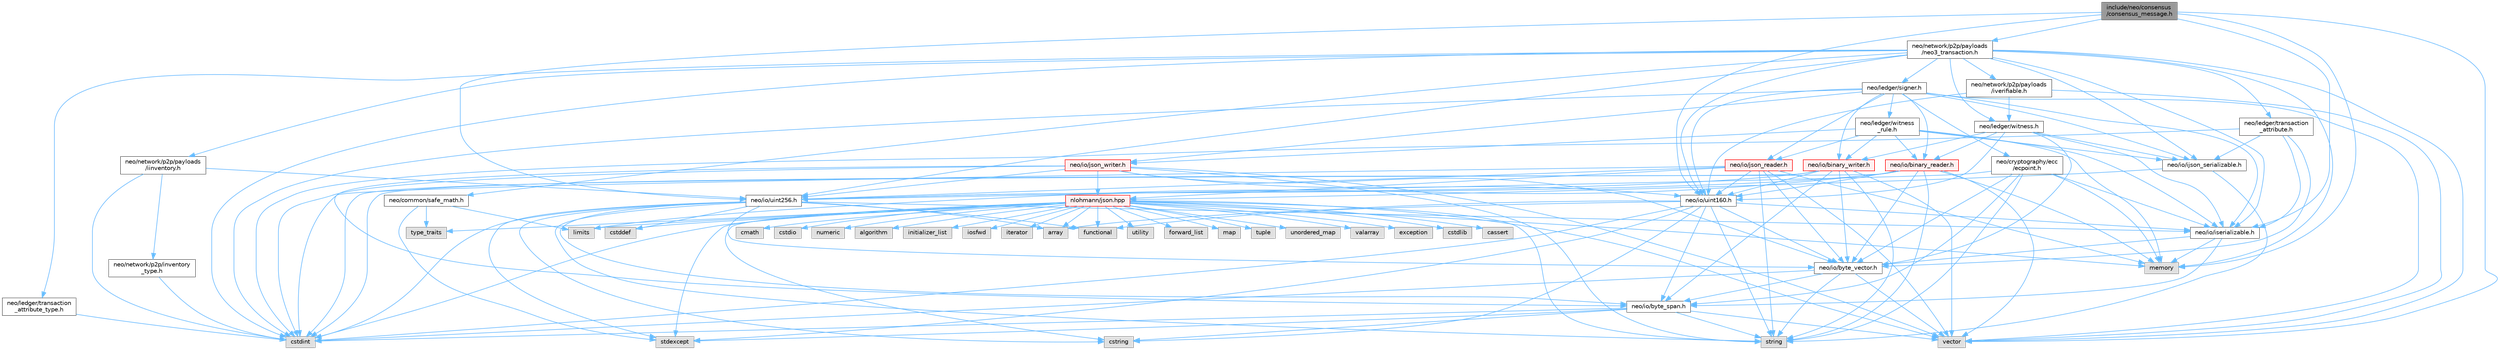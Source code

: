 digraph "include/neo/consensus/consensus_message.h"
{
 // LATEX_PDF_SIZE
  bgcolor="transparent";
  edge [fontname=Helvetica,fontsize=10,labelfontname=Helvetica,labelfontsize=10];
  node [fontname=Helvetica,fontsize=10,shape=box,height=0.2,width=0.4];
  Node1 [id="Node000001",label="include/neo/consensus\l/consensus_message.h",height=0.2,width=0.4,color="gray40", fillcolor="grey60", style="filled", fontcolor="black",tooltip=" "];
  Node1 -> Node2 [id="edge1_Node000001_Node000002",color="steelblue1",style="solid",tooltip=" "];
  Node2 [id="Node000002",label="neo/io/iserializable.h",height=0.2,width=0.4,color="grey40", fillcolor="white", style="filled",URL="$iserializable_8h.html",tooltip=" "];
  Node2 -> Node3 [id="edge2_Node000002_Node000003",color="steelblue1",style="solid",tooltip=" "];
  Node3 [id="Node000003",label="neo/io/byte_span.h",height=0.2,width=0.4,color="grey40", fillcolor="white", style="filled",URL="$io_2byte__span_8h.html",tooltip=" "];
  Node3 -> Node4 [id="edge3_Node000003_Node000004",color="steelblue1",style="solid",tooltip=" "];
  Node4 [id="Node000004",label="cstdint",height=0.2,width=0.4,color="grey60", fillcolor="#E0E0E0", style="filled",tooltip=" "];
  Node3 -> Node5 [id="edge4_Node000003_Node000005",color="steelblue1",style="solid",tooltip=" "];
  Node5 [id="Node000005",label="cstring",height=0.2,width=0.4,color="grey60", fillcolor="#E0E0E0", style="filled",tooltip=" "];
  Node3 -> Node6 [id="edge5_Node000003_Node000006",color="steelblue1",style="solid",tooltip=" "];
  Node6 [id="Node000006",label="stdexcept",height=0.2,width=0.4,color="grey60", fillcolor="#E0E0E0", style="filled",tooltip=" "];
  Node3 -> Node7 [id="edge6_Node000003_Node000007",color="steelblue1",style="solid",tooltip=" "];
  Node7 [id="Node000007",label="string",height=0.2,width=0.4,color="grey60", fillcolor="#E0E0E0", style="filled",tooltip=" "];
  Node3 -> Node8 [id="edge7_Node000003_Node000008",color="steelblue1",style="solid",tooltip=" "];
  Node8 [id="Node000008",label="vector",height=0.2,width=0.4,color="grey60", fillcolor="#E0E0E0", style="filled",tooltip=" "];
  Node2 -> Node9 [id="edge8_Node000002_Node000009",color="steelblue1",style="solid",tooltip=" "];
  Node9 [id="Node000009",label="neo/io/byte_vector.h",height=0.2,width=0.4,color="grey40", fillcolor="white", style="filled",URL="$io_2byte__vector_8h.html",tooltip=" "];
  Node9 -> Node3 [id="edge9_Node000009_Node000003",color="steelblue1",style="solid",tooltip=" "];
  Node9 -> Node4 [id="edge10_Node000009_Node000004",color="steelblue1",style="solid",tooltip=" "];
  Node9 -> Node7 [id="edge11_Node000009_Node000007",color="steelblue1",style="solid",tooltip=" "];
  Node9 -> Node8 [id="edge12_Node000009_Node000008",color="steelblue1",style="solid",tooltip=" "];
  Node2 -> Node10 [id="edge13_Node000002_Node000010",color="steelblue1",style="solid",tooltip=" "];
  Node10 [id="Node000010",label="memory",height=0.2,width=0.4,color="grey60", fillcolor="#E0E0E0", style="filled",tooltip=" "];
  Node1 -> Node11 [id="edge14_Node000001_Node000011",color="steelblue1",style="solid",tooltip=" "];
  Node11 [id="Node000011",label="neo/io/uint160.h",height=0.2,width=0.4,color="grey40", fillcolor="white", style="filled",URL="$uint160_8h.html",tooltip=" "];
  Node11 -> Node3 [id="edge15_Node000011_Node000003",color="steelblue1",style="solid",tooltip=" "];
  Node11 -> Node9 [id="edge16_Node000011_Node000009",color="steelblue1",style="solid",tooltip=" "];
  Node11 -> Node2 [id="edge17_Node000011_Node000002",color="steelblue1",style="solid",tooltip=" "];
  Node11 -> Node12 [id="edge18_Node000011_Node000012",color="steelblue1",style="solid",tooltip=" "];
  Node12 [id="Node000012",label="array",height=0.2,width=0.4,color="grey60", fillcolor="#E0E0E0", style="filled",tooltip=" "];
  Node11 -> Node4 [id="edge19_Node000011_Node000004",color="steelblue1",style="solid",tooltip=" "];
  Node11 -> Node5 [id="edge20_Node000011_Node000005",color="steelblue1",style="solid",tooltip=" "];
  Node11 -> Node13 [id="edge21_Node000011_Node000013",color="steelblue1",style="solid",tooltip=" "];
  Node13 [id="Node000013",label="functional",height=0.2,width=0.4,color="grey60", fillcolor="#E0E0E0", style="filled",tooltip=" "];
  Node11 -> Node6 [id="edge22_Node000011_Node000006",color="steelblue1",style="solid",tooltip=" "];
  Node11 -> Node7 [id="edge23_Node000011_Node000007",color="steelblue1",style="solid",tooltip=" "];
  Node1 -> Node14 [id="edge24_Node000001_Node000014",color="steelblue1",style="solid",tooltip=" "];
  Node14 [id="Node000014",label="neo/io/uint256.h",height=0.2,width=0.4,color="grey40", fillcolor="white", style="filled",URL="$uint256_8h.html",tooltip=" "];
  Node14 -> Node3 [id="edge25_Node000014_Node000003",color="steelblue1",style="solid",tooltip=" "];
  Node14 -> Node9 [id="edge26_Node000014_Node000009",color="steelblue1",style="solid",tooltip=" "];
  Node14 -> Node2 [id="edge27_Node000014_Node000002",color="steelblue1",style="solid",tooltip=" "];
  Node14 -> Node12 [id="edge28_Node000014_Node000012",color="steelblue1",style="solid",tooltip=" "];
  Node14 -> Node15 [id="edge29_Node000014_Node000015",color="steelblue1",style="solid",tooltip=" "];
  Node15 [id="Node000015",label="cstddef",height=0.2,width=0.4,color="grey60", fillcolor="#E0E0E0", style="filled",tooltip=" "];
  Node14 -> Node4 [id="edge30_Node000014_Node000004",color="steelblue1",style="solid",tooltip=" "];
  Node14 -> Node5 [id="edge31_Node000014_Node000005",color="steelblue1",style="solid",tooltip=" "];
  Node14 -> Node13 [id="edge32_Node000014_Node000013",color="steelblue1",style="solid",tooltip=" "];
  Node14 -> Node6 [id="edge33_Node000014_Node000006",color="steelblue1",style="solid",tooltip=" "];
  Node14 -> Node7 [id="edge34_Node000014_Node000007",color="steelblue1",style="solid",tooltip=" "];
  Node1 -> Node16 [id="edge35_Node000001_Node000016",color="steelblue1",style="solid",tooltip=" "];
  Node16 [id="Node000016",label="neo/network/p2p/payloads\l/neo3_transaction.h",height=0.2,width=0.4,color="grey40", fillcolor="white", style="filled",URL="$neo3__transaction_8h.html",tooltip=" "];
  Node16 -> Node17 [id="edge36_Node000016_Node000017",color="steelblue1",style="solid",tooltip=" "];
  Node17 [id="Node000017",label="neo/common/safe_math.h",height=0.2,width=0.4,color="grey40", fillcolor="white", style="filled",URL="$safe__math_8h.html",tooltip=" "];
  Node17 -> Node18 [id="edge37_Node000017_Node000018",color="steelblue1",style="solid",tooltip=" "];
  Node18 [id="Node000018",label="limits",height=0.2,width=0.4,color="grey60", fillcolor="#E0E0E0", style="filled",tooltip=" "];
  Node17 -> Node6 [id="edge38_Node000017_Node000006",color="steelblue1",style="solid",tooltip=" "];
  Node17 -> Node19 [id="edge39_Node000017_Node000019",color="steelblue1",style="solid",tooltip=" "];
  Node19 [id="Node000019",label="type_traits",height=0.2,width=0.4,color="grey60", fillcolor="#E0E0E0", style="filled",tooltip=" "];
  Node16 -> Node20 [id="edge40_Node000016_Node000020",color="steelblue1",style="solid",tooltip=" "];
  Node20 [id="Node000020",label="neo/io/ijson_serializable.h",height=0.2,width=0.4,color="grey40", fillcolor="white", style="filled",URL="$ijson__serializable_8h.html",tooltip=" "];
  Node20 -> Node21 [id="edge41_Node000020_Node000021",color="steelblue1",style="solid",tooltip=" "];
  Node21 [id="Node000021",label="nlohmann/json.hpp",height=0.2,width=0.4,color="red", fillcolor="#FFF0F0", style="filled",URL="$json_8hpp.html",tooltip=" "];
  Node21 -> Node22 [id="edge42_Node000021_Node000022",color="steelblue1",style="solid",tooltip=" "];
  Node22 [id="Node000022",label="algorithm",height=0.2,width=0.4,color="grey60", fillcolor="#E0E0E0", style="filled",tooltip=" "];
  Node21 -> Node15 [id="edge43_Node000021_Node000015",color="steelblue1",style="solid",tooltip=" "];
  Node21 -> Node13 [id="edge44_Node000021_Node000013",color="steelblue1",style="solid",tooltip=" "];
  Node21 -> Node23 [id="edge45_Node000021_Node000023",color="steelblue1",style="solid",tooltip=" "];
  Node23 [id="Node000023",label="initializer_list",height=0.2,width=0.4,color="grey60", fillcolor="#E0E0E0", style="filled",tooltip=" "];
  Node21 -> Node24 [id="edge46_Node000021_Node000024",color="steelblue1",style="solid",tooltip=" "];
  Node24 [id="Node000024",label="iosfwd",height=0.2,width=0.4,color="grey60", fillcolor="#E0E0E0", style="filled",tooltip=" "];
  Node21 -> Node25 [id="edge47_Node000021_Node000025",color="steelblue1",style="solid",tooltip=" "];
  Node25 [id="Node000025",label="iterator",height=0.2,width=0.4,color="grey60", fillcolor="#E0E0E0", style="filled",tooltip=" "];
  Node21 -> Node10 [id="edge48_Node000021_Node000010",color="steelblue1",style="solid",tooltip=" "];
  Node21 -> Node7 [id="edge49_Node000021_Node000007",color="steelblue1",style="solid",tooltip=" "];
  Node21 -> Node26 [id="edge50_Node000021_Node000026",color="steelblue1",style="solid",tooltip=" "];
  Node26 [id="Node000026",label="utility",height=0.2,width=0.4,color="grey60", fillcolor="#E0E0E0", style="filled",tooltip=" "];
  Node21 -> Node8 [id="edge51_Node000021_Node000008",color="steelblue1",style="solid",tooltip=" "];
  Node21 -> Node12 [id="edge52_Node000021_Node000012",color="steelblue1",style="solid",tooltip=" "];
  Node21 -> Node27 [id="edge53_Node000021_Node000027",color="steelblue1",style="solid",tooltip=" "];
  Node27 [id="Node000027",label="forward_list",height=0.2,width=0.4,color="grey60", fillcolor="#E0E0E0", style="filled",tooltip=" "];
  Node21 -> Node28 [id="edge54_Node000021_Node000028",color="steelblue1",style="solid",tooltip=" "];
  Node28 [id="Node000028",label="map",height=0.2,width=0.4,color="grey60", fillcolor="#E0E0E0", style="filled",tooltip=" "];
  Node21 -> Node29 [id="edge55_Node000021_Node000029",color="steelblue1",style="solid",tooltip=" "];
  Node29 [id="Node000029",label="tuple",height=0.2,width=0.4,color="grey60", fillcolor="#E0E0E0", style="filled",tooltip=" "];
  Node21 -> Node19 [id="edge56_Node000021_Node000019",color="steelblue1",style="solid",tooltip=" "];
  Node21 -> Node30 [id="edge57_Node000021_Node000030",color="steelblue1",style="solid",tooltip=" "];
  Node30 [id="Node000030",label="unordered_map",height=0.2,width=0.4,color="grey60", fillcolor="#E0E0E0", style="filled",tooltip=" "];
  Node21 -> Node31 [id="edge58_Node000021_Node000031",color="steelblue1",style="solid",tooltip=" "];
  Node31 [id="Node000031",label="valarray",height=0.2,width=0.4,color="grey60", fillcolor="#E0E0E0", style="filled",tooltip=" "];
  Node21 -> Node32 [id="edge59_Node000021_Node000032",color="steelblue1",style="solid",tooltip=" "];
  Node32 [id="Node000032",label="exception",height=0.2,width=0.4,color="grey60", fillcolor="#E0E0E0", style="filled",tooltip=" "];
  Node21 -> Node6 [id="edge60_Node000021_Node000006",color="steelblue1",style="solid",tooltip=" "];
  Node21 -> Node4 [id="edge61_Node000021_Node000004",color="steelblue1",style="solid",tooltip=" "];
  Node21 -> Node33 [id="edge62_Node000021_Node000033",color="steelblue1",style="solid",tooltip=" "];
  Node33 [id="Node000033",label="cstdlib",height=0.2,width=0.4,color="grey60", fillcolor="#E0E0E0", style="filled",tooltip=" "];
  Node21 -> Node34 [id="edge63_Node000021_Node000034",color="steelblue1",style="solid",tooltip=" "];
  Node34 [id="Node000034",label="cassert",height=0.2,width=0.4,color="grey60", fillcolor="#E0E0E0", style="filled",tooltip=" "];
  Node21 -> Node18 [id="edge64_Node000021_Node000018",color="steelblue1",style="solid",tooltip=" "];
  Node21 -> Node5 [id="edge65_Node000021_Node000005",color="steelblue1",style="solid",tooltip=" "];
  Node21 -> Node35 [id="edge66_Node000021_Node000035",color="steelblue1",style="solid",tooltip=" "];
  Node35 [id="Node000035",label="cmath",height=0.2,width=0.4,color="grey60", fillcolor="#E0E0E0", style="filled",tooltip=" "];
  Node21 -> Node36 [id="edge67_Node000021_Node000036",color="steelblue1",style="solid",tooltip=" "];
  Node36 [id="Node000036",label="cstdio",height=0.2,width=0.4,color="grey60", fillcolor="#E0E0E0", style="filled",tooltip=" "];
  Node21 -> Node37 [id="edge68_Node000021_Node000037",color="steelblue1",style="solid",tooltip=" "];
  Node37 [id="Node000037",label="numeric",height=0.2,width=0.4,color="grey60", fillcolor="#E0E0E0", style="filled",tooltip=" "];
  Node20 -> Node7 [id="edge69_Node000020_Node000007",color="steelblue1",style="solid",tooltip=" "];
  Node16 -> Node2 [id="edge70_Node000016_Node000002",color="steelblue1",style="solid",tooltip=" "];
  Node16 -> Node11 [id="edge71_Node000016_Node000011",color="steelblue1",style="solid",tooltip=" "];
  Node16 -> Node14 [id="edge72_Node000016_Node000014",color="steelblue1",style="solid",tooltip=" "];
  Node16 -> Node45 [id="edge73_Node000016_Node000045",color="steelblue1",style="solid",tooltip=" "];
  Node45 [id="Node000045",label="neo/ledger/signer.h",height=0.2,width=0.4,color="grey40", fillcolor="white", style="filled",URL="$signer_8h.html",tooltip=" "];
  Node45 -> Node46 [id="edge74_Node000045_Node000046",color="steelblue1",style="solid",tooltip=" "];
  Node46 [id="Node000046",label="neo/cryptography/ecc\l/ecpoint.h",height=0.2,width=0.4,color="grey40", fillcolor="white", style="filled",URL="$ecpoint_8h.html",tooltip=" "];
  Node46 -> Node3 [id="edge75_Node000046_Node000003",color="steelblue1",style="solid",tooltip=" "];
  Node46 -> Node9 [id="edge76_Node000046_Node000009",color="steelblue1",style="solid",tooltip=" "];
  Node46 -> Node2 [id="edge77_Node000046_Node000002",color="steelblue1",style="solid",tooltip=" "];
  Node46 -> Node14 [id="edge78_Node000046_Node000014",color="steelblue1",style="solid",tooltip=" "];
  Node46 -> Node10 [id="edge79_Node000046_Node000010",color="steelblue1",style="solid",tooltip=" "];
  Node46 -> Node7 [id="edge80_Node000046_Node000007",color="steelblue1",style="solid",tooltip=" "];
  Node45 -> Node47 [id="edge81_Node000045_Node000047",color="steelblue1",style="solid",tooltip=" "];
  Node47 [id="Node000047",label="neo/io/binary_reader.h",height=0.2,width=0.4,color="red", fillcolor="#FFF0F0", style="filled",URL="$binary__reader_8h.html",tooltip=" "];
  Node47 -> Node9 [id="edge82_Node000047_Node000009",color="steelblue1",style="solid",tooltip=" "];
  Node47 -> Node11 [id="edge83_Node000047_Node000011",color="steelblue1",style="solid",tooltip=" "];
  Node47 -> Node14 [id="edge84_Node000047_Node000014",color="steelblue1",style="solid",tooltip=" "];
  Node47 -> Node4 [id="edge85_Node000047_Node000004",color="steelblue1",style="solid",tooltip=" "];
  Node47 -> Node18 [id="edge86_Node000047_Node000018",color="steelblue1",style="solid",tooltip=" "];
  Node47 -> Node10 [id="edge87_Node000047_Node000010",color="steelblue1",style="solid",tooltip=" "];
  Node47 -> Node7 [id="edge88_Node000047_Node000007",color="steelblue1",style="solid",tooltip=" "];
  Node47 -> Node8 [id="edge89_Node000047_Node000008",color="steelblue1",style="solid",tooltip=" "];
  Node45 -> Node50 [id="edge90_Node000045_Node000050",color="steelblue1",style="solid",tooltip=" "];
  Node50 [id="Node000050",label="neo/io/binary_writer.h",height=0.2,width=0.4,color="red", fillcolor="#FFF0F0", style="filled",URL="$binary__writer_8h.html",tooltip=" "];
  Node50 -> Node3 [id="edge91_Node000050_Node000003",color="steelblue1",style="solid",tooltip=" "];
  Node50 -> Node9 [id="edge92_Node000050_Node000009",color="steelblue1",style="solid",tooltip=" "];
  Node50 -> Node11 [id="edge93_Node000050_Node000011",color="steelblue1",style="solid",tooltip=" "];
  Node50 -> Node14 [id="edge94_Node000050_Node000014",color="steelblue1",style="solid",tooltip=" "];
  Node50 -> Node4 [id="edge95_Node000050_Node000004",color="steelblue1",style="solid",tooltip=" "];
  Node50 -> Node7 [id="edge96_Node000050_Node000007",color="steelblue1",style="solid",tooltip=" "];
  Node50 -> Node8 [id="edge97_Node000050_Node000008",color="steelblue1",style="solid",tooltip=" "];
  Node45 -> Node20 [id="edge98_Node000045_Node000020",color="steelblue1",style="solid",tooltip=" "];
  Node45 -> Node2 [id="edge99_Node000045_Node000002",color="steelblue1",style="solid",tooltip=" "];
  Node45 -> Node51 [id="edge100_Node000045_Node000051",color="steelblue1",style="solid",tooltip=" "];
  Node51 [id="Node000051",label="neo/io/json_reader.h",height=0.2,width=0.4,color="red", fillcolor="#FFF0F0", style="filled",URL="$json__reader_8h.html",tooltip=" "];
  Node51 -> Node9 [id="edge101_Node000051_Node000009",color="steelblue1",style="solid",tooltip=" "];
  Node51 -> Node11 [id="edge102_Node000051_Node000011",color="steelblue1",style="solid",tooltip=" "];
  Node51 -> Node14 [id="edge103_Node000051_Node000014",color="steelblue1",style="solid",tooltip=" "];
  Node51 -> Node4 [id="edge104_Node000051_Node000004",color="steelblue1",style="solid",tooltip=" "];
  Node51 -> Node10 [id="edge105_Node000051_Node000010",color="steelblue1",style="solid",tooltip=" "];
  Node51 -> Node21 [id="edge106_Node000051_Node000021",color="steelblue1",style="solid",tooltip=" "];
  Node51 -> Node7 [id="edge107_Node000051_Node000007",color="steelblue1",style="solid",tooltip=" "];
  Node51 -> Node8 [id="edge108_Node000051_Node000008",color="steelblue1",style="solid",tooltip=" "];
  Node45 -> Node53 [id="edge109_Node000045_Node000053",color="steelblue1",style="solid",tooltip=" "];
  Node53 [id="Node000053",label="neo/io/json_writer.h",height=0.2,width=0.4,color="red", fillcolor="#FFF0F0", style="filled",URL="$json__writer_8h.html",tooltip=" "];
  Node53 -> Node3 [id="edge110_Node000053_Node000003",color="steelblue1",style="solid",tooltip=" "];
  Node53 -> Node9 [id="edge111_Node000053_Node000009",color="steelblue1",style="solid",tooltip=" "];
  Node53 -> Node11 [id="edge112_Node000053_Node000011",color="steelblue1",style="solid",tooltip=" "];
  Node53 -> Node14 [id="edge113_Node000053_Node000014",color="steelblue1",style="solid",tooltip=" "];
  Node53 -> Node4 [id="edge114_Node000053_Node000004",color="steelblue1",style="solid",tooltip=" "];
  Node53 -> Node21 [id="edge115_Node000053_Node000021",color="steelblue1",style="solid",tooltip=" "];
  Node53 -> Node7 [id="edge116_Node000053_Node000007",color="steelblue1",style="solid",tooltip=" "];
  Node53 -> Node8 [id="edge117_Node000053_Node000008",color="steelblue1",style="solid",tooltip=" "];
  Node45 -> Node11 [id="edge118_Node000045_Node000011",color="steelblue1",style="solid",tooltip=" "];
  Node45 -> Node54 [id="edge119_Node000045_Node000054",color="steelblue1",style="solid",tooltip=" "];
  Node54 [id="Node000054",label="neo/ledger/witness\l_rule.h",height=0.2,width=0.4,color="grey40", fillcolor="white", style="filled",URL="$witness__rule_8h.html",tooltip=" "];
  Node54 -> Node47 [id="edge120_Node000054_Node000047",color="steelblue1",style="solid",tooltip=" "];
  Node54 -> Node50 [id="edge121_Node000054_Node000050",color="steelblue1",style="solid",tooltip=" "];
  Node54 -> Node20 [id="edge122_Node000054_Node000020",color="steelblue1",style="solid",tooltip=" "];
  Node54 -> Node2 [id="edge123_Node000054_Node000002",color="steelblue1",style="solid",tooltip=" "];
  Node54 -> Node51 [id="edge124_Node000054_Node000051",color="steelblue1",style="solid",tooltip=" "];
  Node54 -> Node53 [id="edge125_Node000054_Node000053",color="steelblue1",style="solid",tooltip=" "];
  Node54 -> Node10 [id="edge126_Node000054_Node000010",color="steelblue1",style="solid",tooltip=" "];
  Node45 -> Node4 [id="edge127_Node000045_Node000004",color="steelblue1",style="solid",tooltip=" "];
  Node45 -> Node8 [id="edge128_Node000045_Node000008",color="steelblue1",style="solid",tooltip=" "];
  Node16 -> Node55 [id="edge129_Node000016_Node000055",color="steelblue1",style="solid",tooltip=" "];
  Node55 [id="Node000055",label="neo/ledger/transaction\l_attribute.h",height=0.2,width=0.4,color="grey40", fillcolor="white", style="filled",URL="$transaction__attribute_8h.html",tooltip=" "];
  Node55 -> Node9 [id="edge130_Node000055_Node000009",color="steelblue1",style="solid",tooltip=" "];
  Node55 -> Node20 [id="edge131_Node000055_Node000020",color="steelblue1",style="solid",tooltip=" "];
  Node55 -> Node2 [id="edge132_Node000055_Node000002",color="steelblue1",style="solid",tooltip=" "];
  Node55 -> Node4 [id="edge133_Node000055_Node000004",color="steelblue1",style="solid",tooltip=" "];
  Node16 -> Node56 [id="edge134_Node000016_Node000056",color="steelblue1",style="solid",tooltip=" "];
  Node56 [id="Node000056",label="neo/ledger/transaction\l_attribute_type.h",height=0.2,width=0.4,color="grey40", fillcolor="white", style="filled",URL="$transaction__attribute__type_8h.html",tooltip=" "];
  Node56 -> Node4 [id="edge135_Node000056_Node000004",color="steelblue1",style="solid",tooltip=" "];
  Node16 -> Node57 [id="edge136_Node000016_Node000057",color="steelblue1",style="solid",tooltip=" "];
  Node57 [id="Node000057",label="neo/ledger/witness.h",height=0.2,width=0.4,color="grey40", fillcolor="white", style="filled",URL="$ledger_2witness_8h.html",tooltip=" "];
  Node57 -> Node47 [id="edge137_Node000057_Node000047",color="steelblue1",style="solid",tooltip=" "];
  Node57 -> Node50 [id="edge138_Node000057_Node000050",color="steelblue1",style="solid",tooltip=" "];
  Node57 -> Node9 [id="edge139_Node000057_Node000009",color="steelblue1",style="solid",tooltip=" "];
  Node57 -> Node20 [id="edge140_Node000057_Node000020",color="steelblue1",style="solid",tooltip=" "];
  Node57 -> Node2 [id="edge141_Node000057_Node000002",color="steelblue1",style="solid",tooltip=" "];
  Node57 -> Node11 [id="edge142_Node000057_Node000011",color="steelblue1",style="solid",tooltip=" "];
  Node16 -> Node58 [id="edge143_Node000016_Node000058",color="steelblue1",style="solid",tooltip=" "];
  Node58 [id="Node000058",label="neo/network/p2p/payloads\l/iinventory.h",height=0.2,width=0.4,color="grey40", fillcolor="white", style="filled",URL="$payloads_2iinventory_8h.html",tooltip=" "];
  Node58 -> Node14 [id="edge144_Node000058_Node000014",color="steelblue1",style="solid",tooltip=" "];
  Node58 -> Node59 [id="edge145_Node000058_Node000059",color="steelblue1",style="solid",tooltip=" "];
  Node59 [id="Node000059",label="neo/network/p2p/inventory\l_type.h",height=0.2,width=0.4,color="grey40", fillcolor="white", style="filled",URL="$p2p_2inventory__type_8h.html",tooltip=" "];
  Node59 -> Node4 [id="edge146_Node000059_Node000004",color="steelblue1",style="solid",tooltip=" "];
  Node58 -> Node4 [id="edge147_Node000058_Node000004",color="steelblue1",style="solid",tooltip=" "];
  Node16 -> Node60 [id="edge148_Node000016_Node000060",color="steelblue1",style="solid",tooltip=" "];
  Node60 [id="Node000060",label="neo/network/p2p/payloads\l/iverifiable.h",height=0.2,width=0.4,color="grey40", fillcolor="white", style="filled",URL="$iverifiable_8h.html",tooltip=" "];
  Node60 -> Node11 [id="edge149_Node000060_Node000011",color="steelblue1",style="solid",tooltip=" "];
  Node60 -> Node57 [id="edge150_Node000060_Node000057",color="steelblue1",style="solid",tooltip=" "];
  Node60 -> Node8 [id="edge151_Node000060_Node000008",color="steelblue1",style="solid",tooltip=" "];
  Node16 -> Node4 [id="edge152_Node000016_Node000004",color="steelblue1",style="solid",tooltip=" "];
  Node16 -> Node10 [id="edge153_Node000016_Node000010",color="steelblue1",style="solid",tooltip=" "];
  Node16 -> Node8 [id="edge154_Node000016_Node000008",color="steelblue1",style="solid",tooltip=" "];
  Node1 -> Node10 [id="edge155_Node000001_Node000010",color="steelblue1",style="solid",tooltip=" "];
  Node1 -> Node8 [id="edge156_Node000001_Node000008",color="steelblue1",style="solid",tooltip=" "];
}
